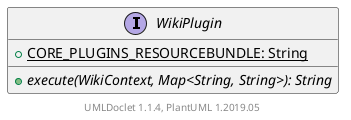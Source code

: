 @startuml

    interface WikiPlugin [[WikiPlugin.html]] {
        {static} +CORE_PLUGINS_RESOURCEBUNDLE: String
        {abstract} +execute(WikiContext, Map<String, String>): String
    }


    center footer UMLDoclet 1.1.4, PlantUML 1.2019.05
@enduml
